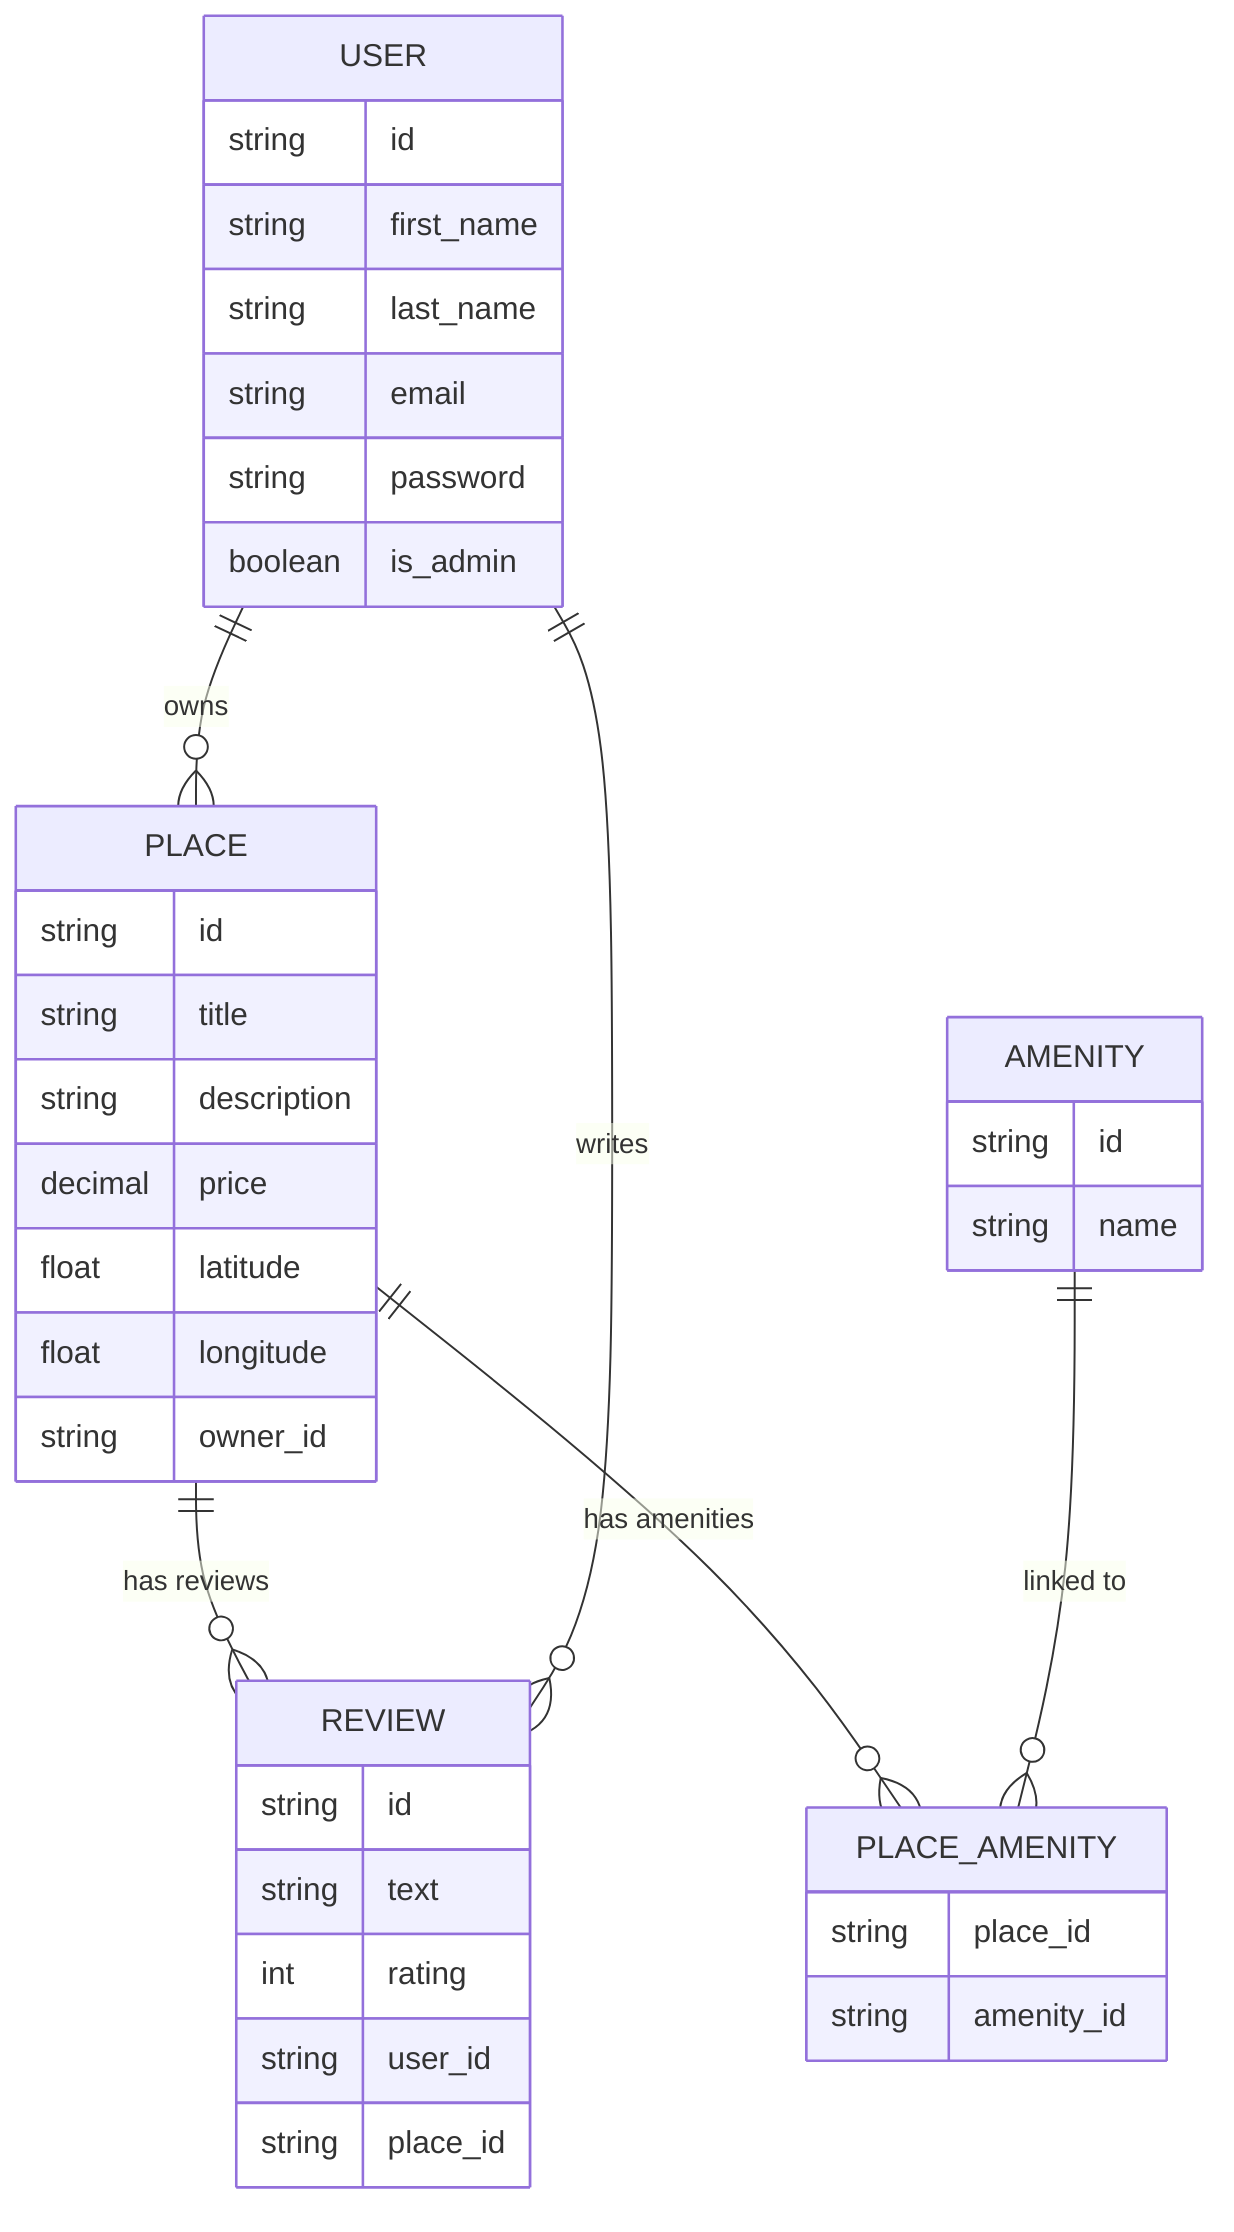 erDiagram
    USER {
        string id
        string first_name
        string last_name
        string email
        string password
        boolean is_admin
    }
    
    PLACE {
        string id
        string title
        string description
        decimal price
        float latitude
        float longitude
        string owner_id
    }
    
    REVIEW {
        string id
        string text
        int rating
        string user_id
        string place_id
    }
    
    AMENITY {
        string id
        string name
    }
    
    PLACE_AMENITY {
        string place_id
        string amenity_id
    }
    
    USER ||--o{ PLACE : "owns"
    PLACE ||--o{ REVIEW : "has reviews"
    USER ||--o{ REVIEW : "writes"
    PLACE ||--o{ PLACE_AMENITY : "has amenities"
    AMENITY ||--o{ PLACE_AMENITY : "linked to"